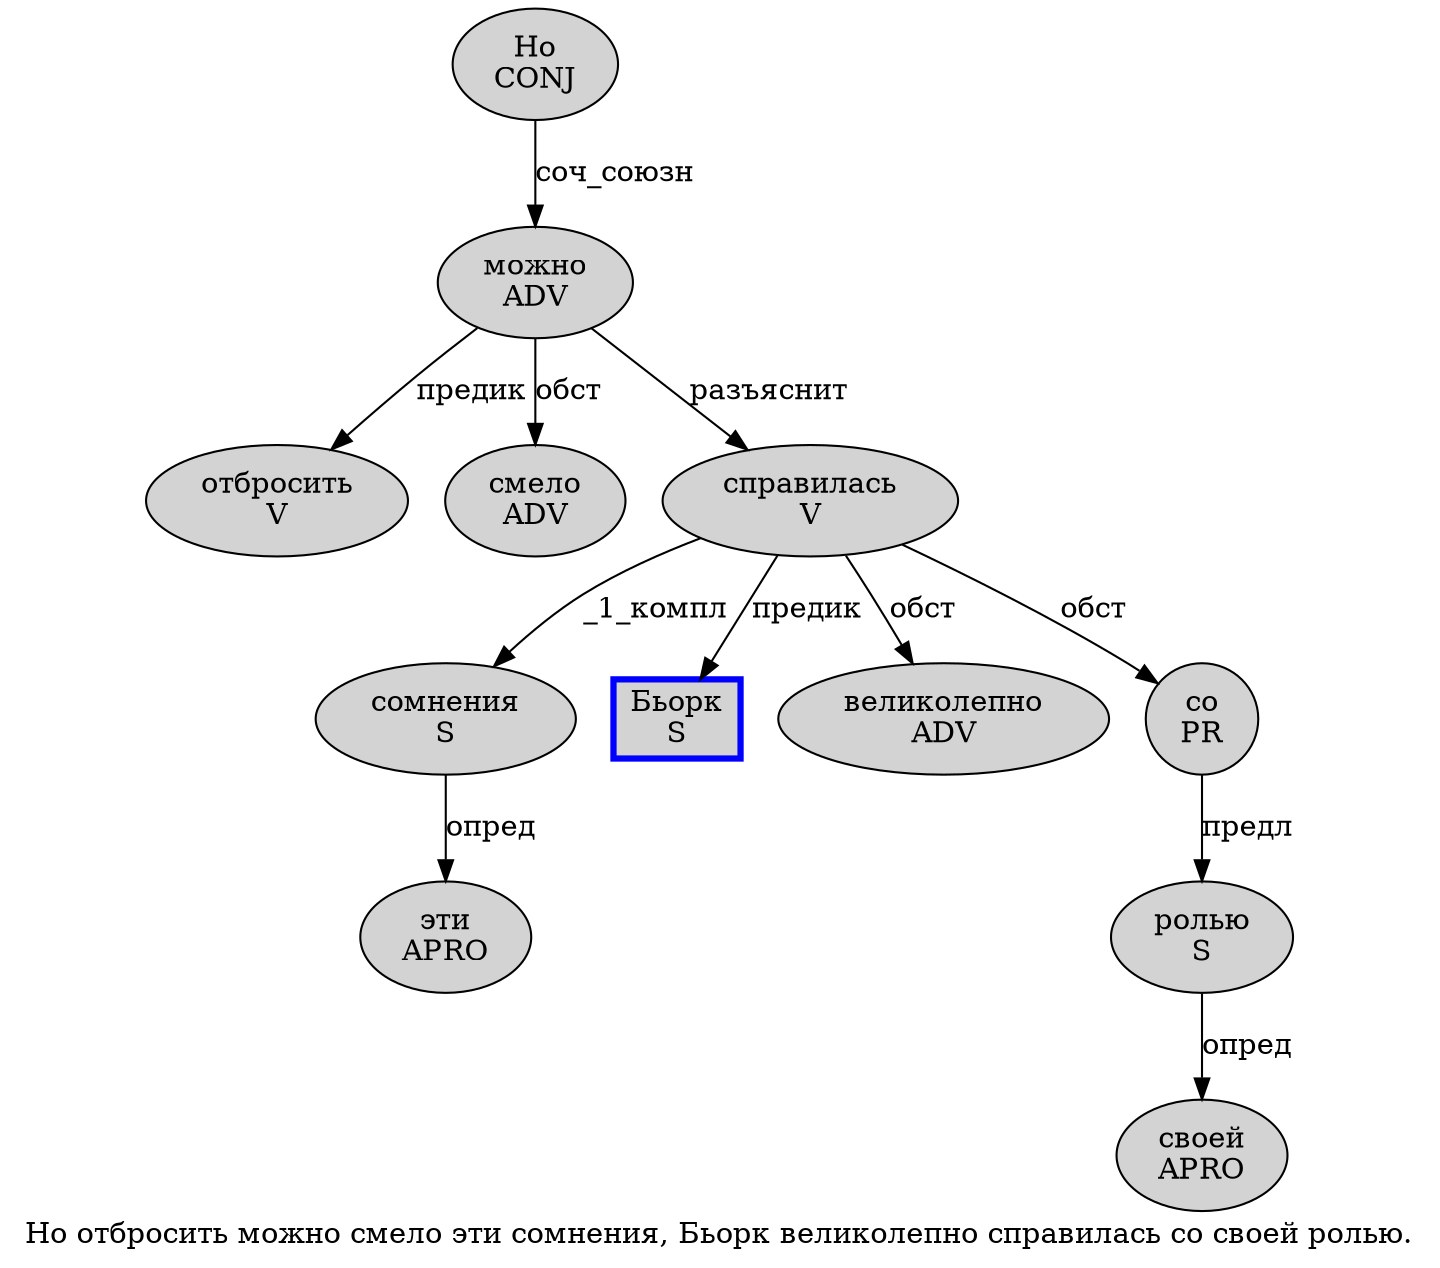 digraph SENTENCE_1266 {
	graph [label="Но отбросить можно смело эти сомнения, Бьорк великолепно справилась со своей ролью."]
	node [style=filled]
		0 [label="Но
CONJ" color="" fillcolor=lightgray penwidth=1 shape=ellipse]
		1 [label="отбросить
V" color="" fillcolor=lightgray penwidth=1 shape=ellipse]
		2 [label="можно
ADV" color="" fillcolor=lightgray penwidth=1 shape=ellipse]
		3 [label="смело
ADV" color="" fillcolor=lightgray penwidth=1 shape=ellipse]
		4 [label="эти
APRO" color="" fillcolor=lightgray penwidth=1 shape=ellipse]
		5 [label="сомнения
S" color="" fillcolor=lightgray penwidth=1 shape=ellipse]
		7 [label="Бьорк
S" color=blue fillcolor=lightgray penwidth=3 shape=box]
		8 [label="великолепно
ADV" color="" fillcolor=lightgray penwidth=1 shape=ellipse]
		9 [label="справилась
V" color="" fillcolor=lightgray penwidth=1 shape=ellipse]
		10 [label="со
PR" color="" fillcolor=lightgray penwidth=1 shape=ellipse]
		11 [label="своей
APRO" color="" fillcolor=lightgray penwidth=1 shape=ellipse]
		12 [label="ролью
S" color="" fillcolor=lightgray penwidth=1 shape=ellipse]
			5 -> 4 [label="опред"]
			10 -> 12 [label="предл"]
			9 -> 5 [label="_1_компл"]
			9 -> 7 [label="предик"]
			9 -> 8 [label="обст"]
			9 -> 10 [label="обст"]
			12 -> 11 [label="опред"]
			2 -> 1 [label="предик"]
			2 -> 3 [label="обст"]
			2 -> 9 [label="разъяснит"]
			0 -> 2 [label="соч_союзн"]
}